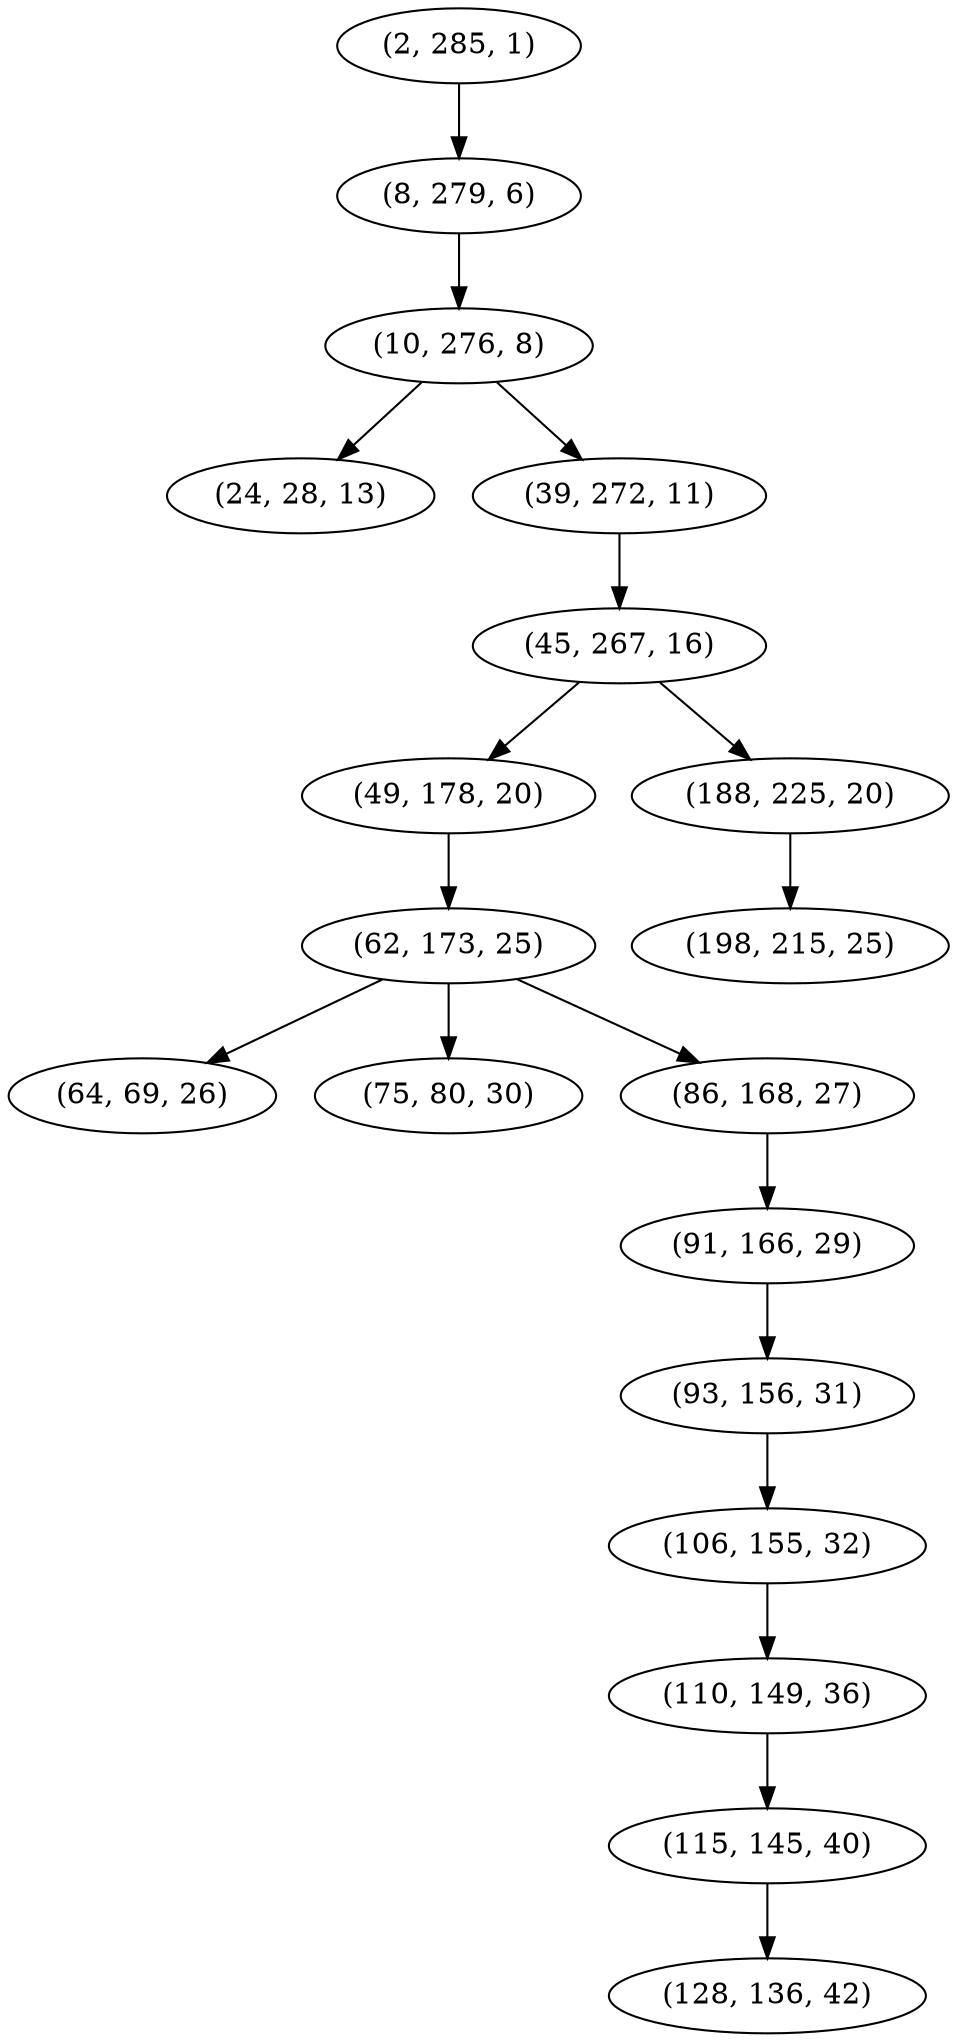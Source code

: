digraph tree {
    "(2, 285, 1)";
    "(8, 279, 6)";
    "(10, 276, 8)";
    "(24, 28, 13)";
    "(39, 272, 11)";
    "(45, 267, 16)";
    "(49, 178, 20)";
    "(62, 173, 25)";
    "(64, 69, 26)";
    "(75, 80, 30)";
    "(86, 168, 27)";
    "(91, 166, 29)";
    "(93, 156, 31)";
    "(106, 155, 32)";
    "(110, 149, 36)";
    "(115, 145, 40)";
    "(128, 136, 42)";
    "(188, 225, 20)";
    "(198, 215, 25)";
    "(2, 285, 1)" -> "(8, 279, 6)";
    "(8, 279, 6)" -> "(10, 276, 8)";
    "(10, 276, 8)" -> "(24, 28, 13)";
    "(10, 276, 8)" -> "(39, 272, 11)";
    "(39, 272, 11)" -> "(45, 267, 16)";
    "(45, 267, 16)" -> "(49, 178, 20)";
    "(45, 267, 16)" -> "(188, 225, 20)";
    "(49, 178, 20)" -> "(62, 173, 25)";
    "(62, 173, 25)" -> "(64, 69, 26)";
    "(62, 173, 25)" -> "(75, 80, 30)";
    "(62, 173, 25)" -> "(86, 168, 27)";
    "(86, 168, 27)" -> "(91, 166, 29)";
    "(91, 166, 29)" -> "(93, 156, 31)";
    "(93, 156, 31)" -> "(106, 155, 32)";
    "(106, 155, 32)" -> "(110, 149, 36)";
    "(110, 149, 36)" -> "(115, 145, 40)";
    "(115, 145, 40)" -> "(128, 136, 42)";
    "(188, 225, 20)" -> "(198, 215, 25)";
}

